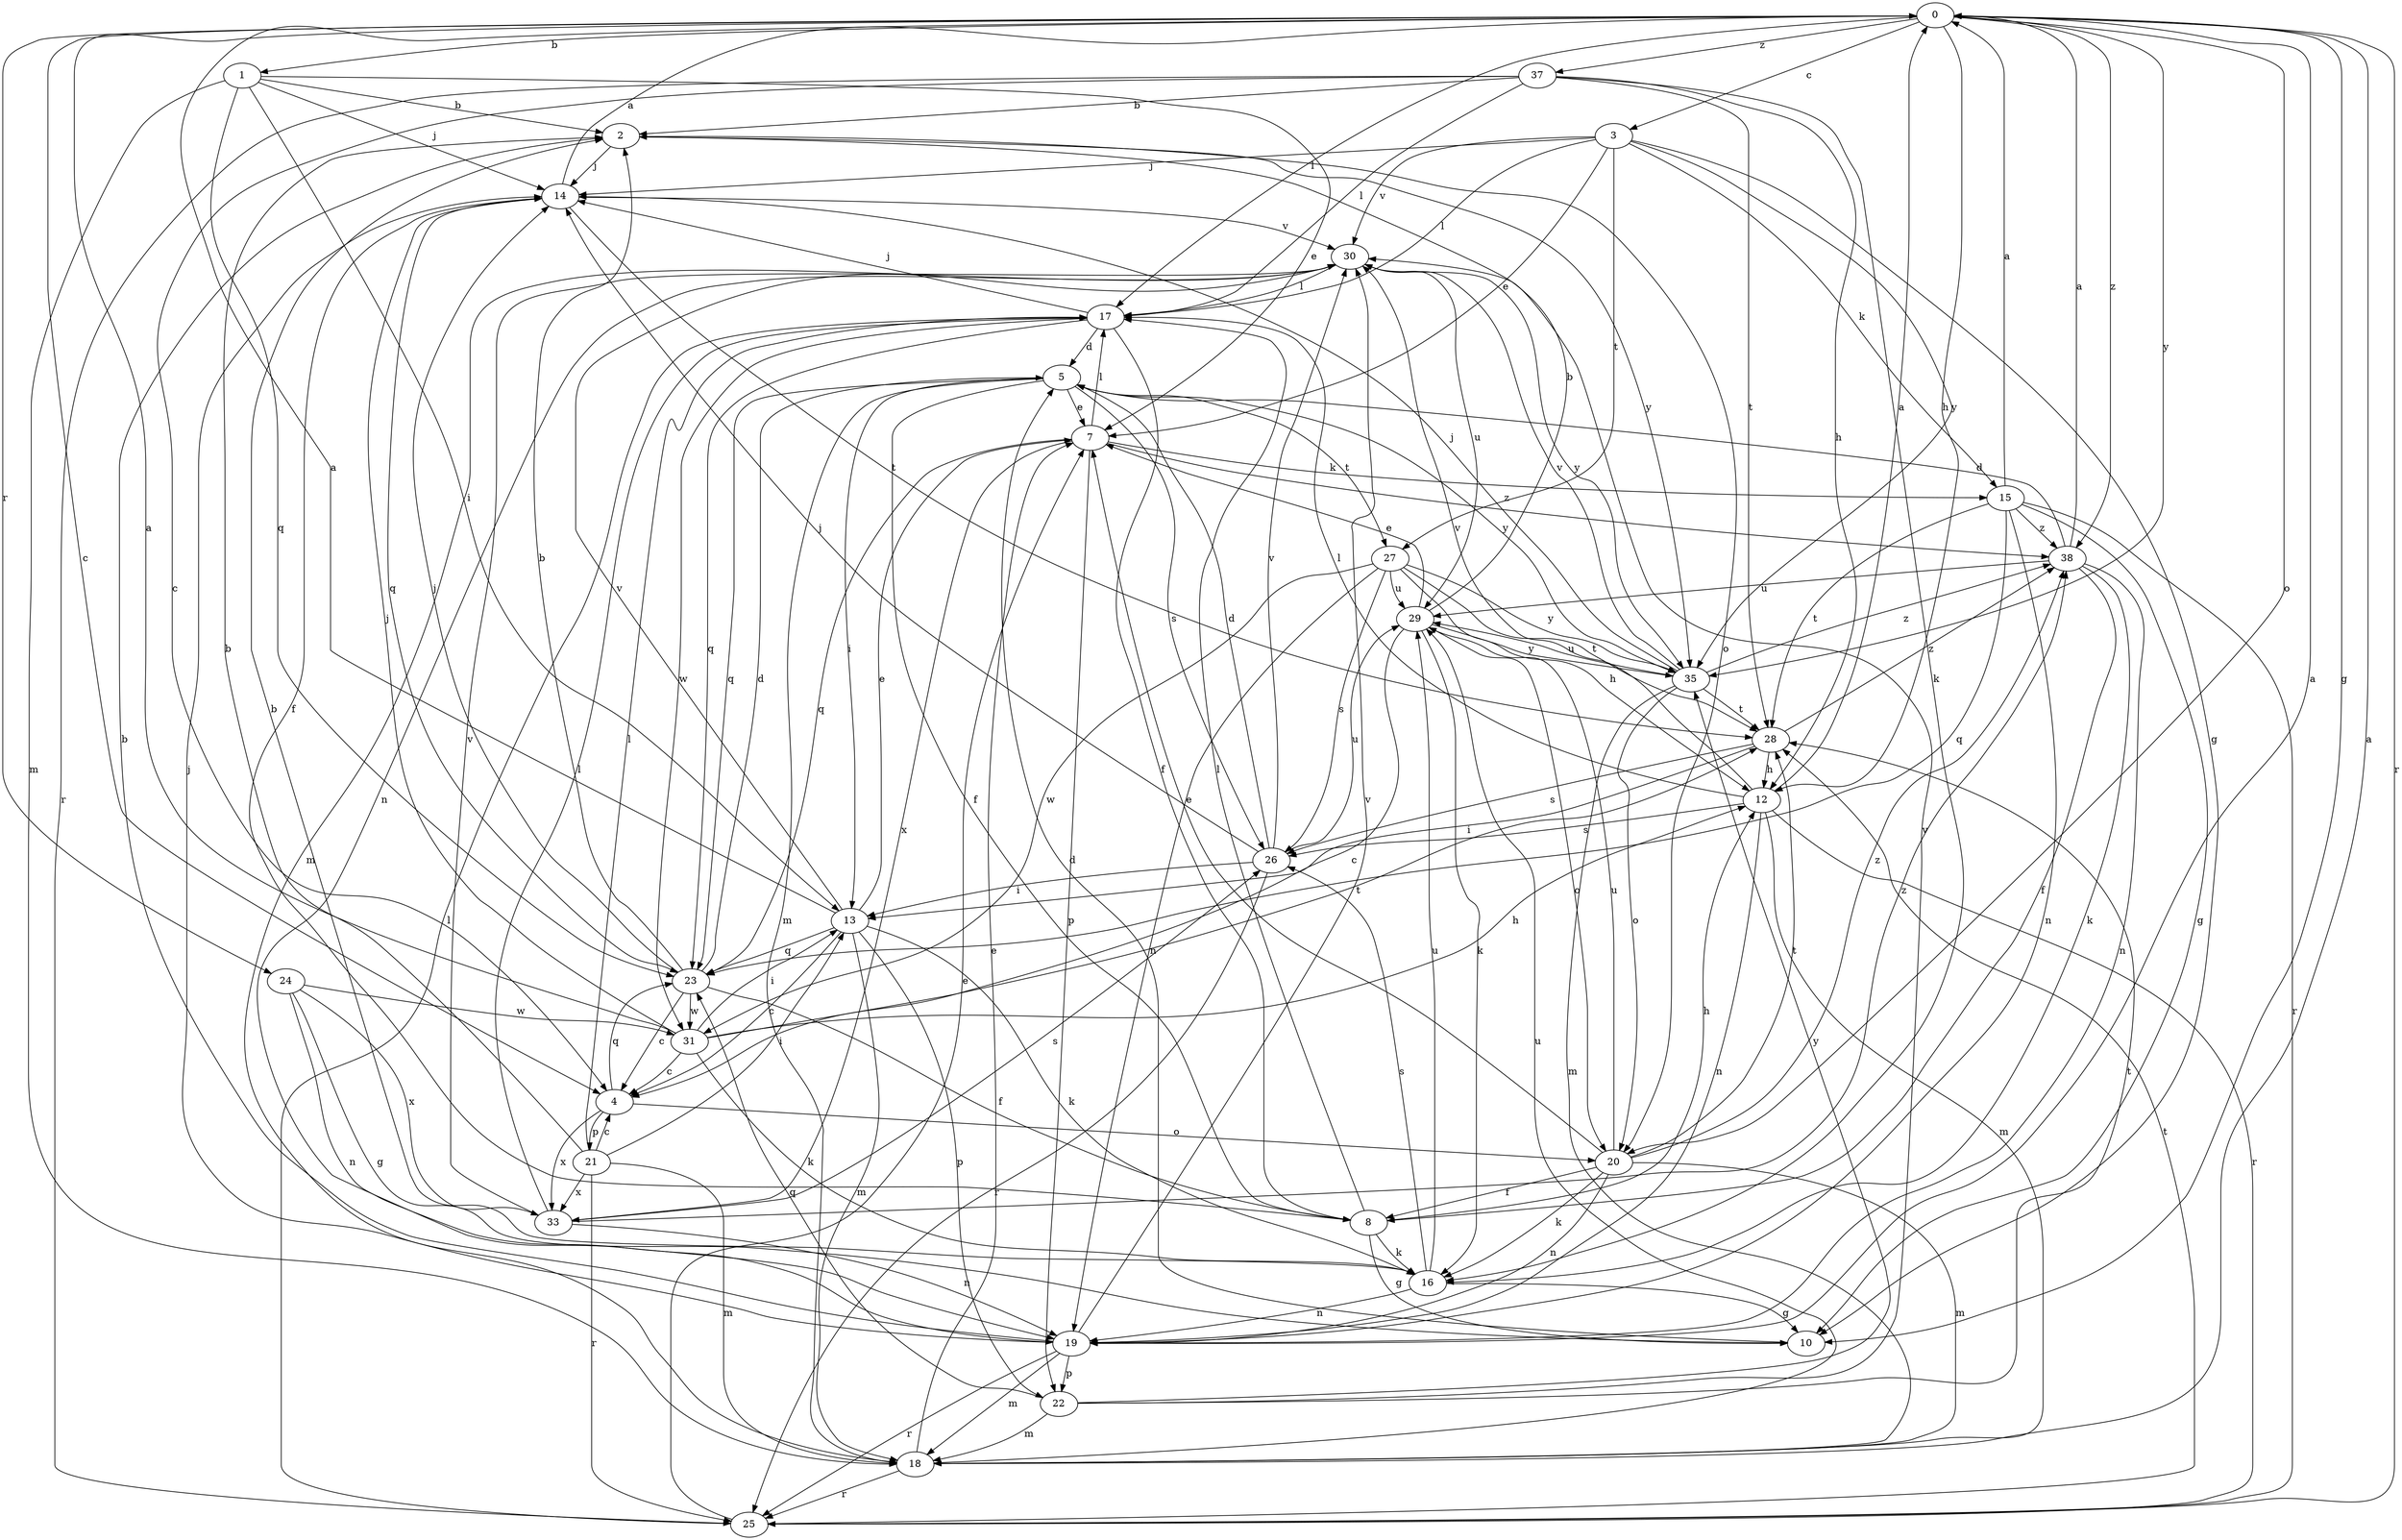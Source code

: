 strict digraph  {
0;
1;
2;
3;
4;
5;
7;
8;
10;
12;
13;
14;
15;
16;
17;
18;
19;
20;
21;
22;
23;
24;
25;
26;
27;
28;
29;
30;
31;
33;
35;
37;
38;
0 -> 1  [label=b];
0 -> 3  [label=c];
0 -> 4  [label=c];
0 -> 10  [label=g];
0 -> 12  [label=h];
0 -> 17  [label=l];
0 -> 20  [label=o];
0 -> 24  [label=r];
0 -> 25  [label=r];
0 -> 35  [label=y];
0 -> 37  [label=z];
0 -> 38  [label=z];
1 -> 2  [label=b];
1 -> 7  [label=e];
1 -> 13  [label=i];
1 -> 14  [label=j];
1 -> 18  [label=m];
1 -> 23  [label=q];
2 -> 14  [label=j];
2 -> 20  [label=o];
2 -> 35  [label=y];
3 -> 7  [label=e];
3 -> 10  [label=g];
3 -> 14  [label=j];
3 -> 15  [label=k];
3 -> 17  [label=l];
3 -> 27  [label=t];
3 -> 30  [label=v];
3 -> 35  [label=y];
4 -> 20  [label=o];
4 -> 21  [label=p];
4 -> 23  [label=q];
4 -> 33  [label=x];
5 -> 7  [label=e];
5 -> 8  [label=f];
5 -> 13  [label=i];
5 -> 18  [label=m];
5 -> 23  [label=q];
5 -> 26  [label=s];
5 -> 27  [label=t];
5 -> 35  [label=y];
7 -> 15  [label=k];
7 -> 17  [label=l];
7 -> 22  [label=p];
7 -> 23  [label=q];
7 -> 33  [label=x];
7 -> 38  [label=z];
8 -> 10  [label=g];
8 -> 12  [label=h];
8 -> 16  [label=k];
8 -> 17  [label=l];
10 -> 5  [label=d];
12 -> 0  [label=a];
12 -> 17  [label=l];
12 -> 18  [label=m];
12 -> 19  [label=n];
12 -> 25  [label=r];
12 -> 26  [label=s];
12 -> 30  [label=v];
13 -> 0  [label=a];
13 -> 4  [label=c];
13 -> 7  [label=e];
13 -> 16  [label=k];
13 -> 18  [label=m];
13 -> 22  [label=p];
13 -> 23  [label=q];
13 -> 30  [label=v];
14 -> 0  [label=a];
14 -> 8  [label=f];
14 -> 23  [label=q];
14 -> 28  [label=t];
14 -> 30  [label=v];
15 -> 0  [label=a];
15 -> 10  [label=g];
15 -> 19  [label=n];
15 -> 23  [label=q];
15 -> 25  [label=r];
15 -> 28  [label=t];
15 -> 38  [label=z];
16 -> 2  [label=b];
16 -> 10  [label=g];
16 -> 19  [label=n];
16 -> 26  [label=s];
16 -> 29  [label=u];
17 -> 5  [label=d];
17 -> 8  [label=f];
17 -> 14  [label=j];
17 -> 23  [label=q];
17 -> 31  [label=w];
18 -> 0  [label=a];
18 -> 7  [label=e];
18 -> 25  [label=r];
18 -> 29  [label=u];
19 -> 0  [label=a];
19 -> 2  [label=b];
19 -> 14  [label=j];
19 -> 18  [label=m];
19 -> 22  [label=p];
19 -> 25  [label=r];
19 -> 30  [label=v];
20 -> 7  [label=e];
20 -> 8  [label=f];
20 -> 16  [label=k];
20 -> 18  [label=m];
20 -> 19  [label=n];
20 -> 28  [label=t];
20 -> 29  [label=u];
20 -> 38  [label=z];
21 -> 2  [label=b];
21 -> 4  [label=c];
21 -> 13  [label=i];
21 -> 17  [label=l];
21 -> 18  [label=m];
21 -> 25  [label=r];
21 -> 33  [label=x];
22 -> 18  [label=m];
22 -> 23  [label=q];
22 -> 28  [label=t];
22 -> 30  [label=v];
22 -> 35  [label=y];
23 -> 2  [label=b];
23 -> 4  [label=c];
23 -> 5  [label=d];
23 -> 8  [label=f];
23 -> 14  [label=j];
23 -> 31  [label=w];
24 -> 10  [label=g];
24 -> 19  [label=n];
24 -> 31  [label=w];
24 -> 33  [label=x];
25 -> 7  [label=e];
25 -> 17  [label=l];
25 -> 28  [label=t];
26 -> 5  [label=d];
26 -> 13  [label=i];
26 -> 14  [label=j];
26 -> 25  [label=r];
26 -> 29  [label=u];
26 -> 30  [label=v];
27 -> 12  [label=h];
27 -> 19  [label=n];
27 -> 26  [label=s];
27 -> 28  [label=t];
27 -> 29  [label=u];
27 -> 31  [label=w];
27 -> 35  [label=y];
28 -> 12  [label=h];
28 -> 13  [label=i];
28 -> 26  [label=s];
28 -> 38  [label=z];
29 -> 2  [label=b];
29 -> 4  [label=c];
29 -> 7  [label=e];
29 -> 16  [label=k];
29 -> 20  [label=o];
29 -> 35  [label=y];
30 -> 17  [label=l];
30 -> 18  [label=m];
30 -> 19  [label=n];
30 -> 29  [label=u];
30 -> 35  [label=y];
31 -> 0  [label=a];
31 -> 4  [label=c];
31 -> 12  [label=h];
31 -> 13  [label=i];
31 -> 14  [label=j];
31 -> 16  [label=k];
31 -> 28  [label=t];
33 -> 17  [label=l];
33 -> 19  [label=n];
33 -> 26  [label=s];
33 -> 30  [label=v];
33 -> 38  [label=z];
35 -> 14  [label=j];
35 -> 18  [label=m];
35 -> 20  [label=o];
35 -> 28  [label=t];
35 -> 29  [label=u];
35 -> 30  [label=v];
35 -> 38  [label=z];
37 -> 2  [label=b];
37 -> 4  [label=c];
37 -> 12  [label=h];
37 -> 16  [label=k];
37 -> 17  [label=l];
37 -> 25  [label=r];
37 -> 28  [label=t];
38 -> 0  [label=a];
38 -> 5  [label=d];
38 -> 8  [label=f];
38 -> 16  [label=k];
38 -> 19  [label=n];
38 -> 29  [label=u];
}
